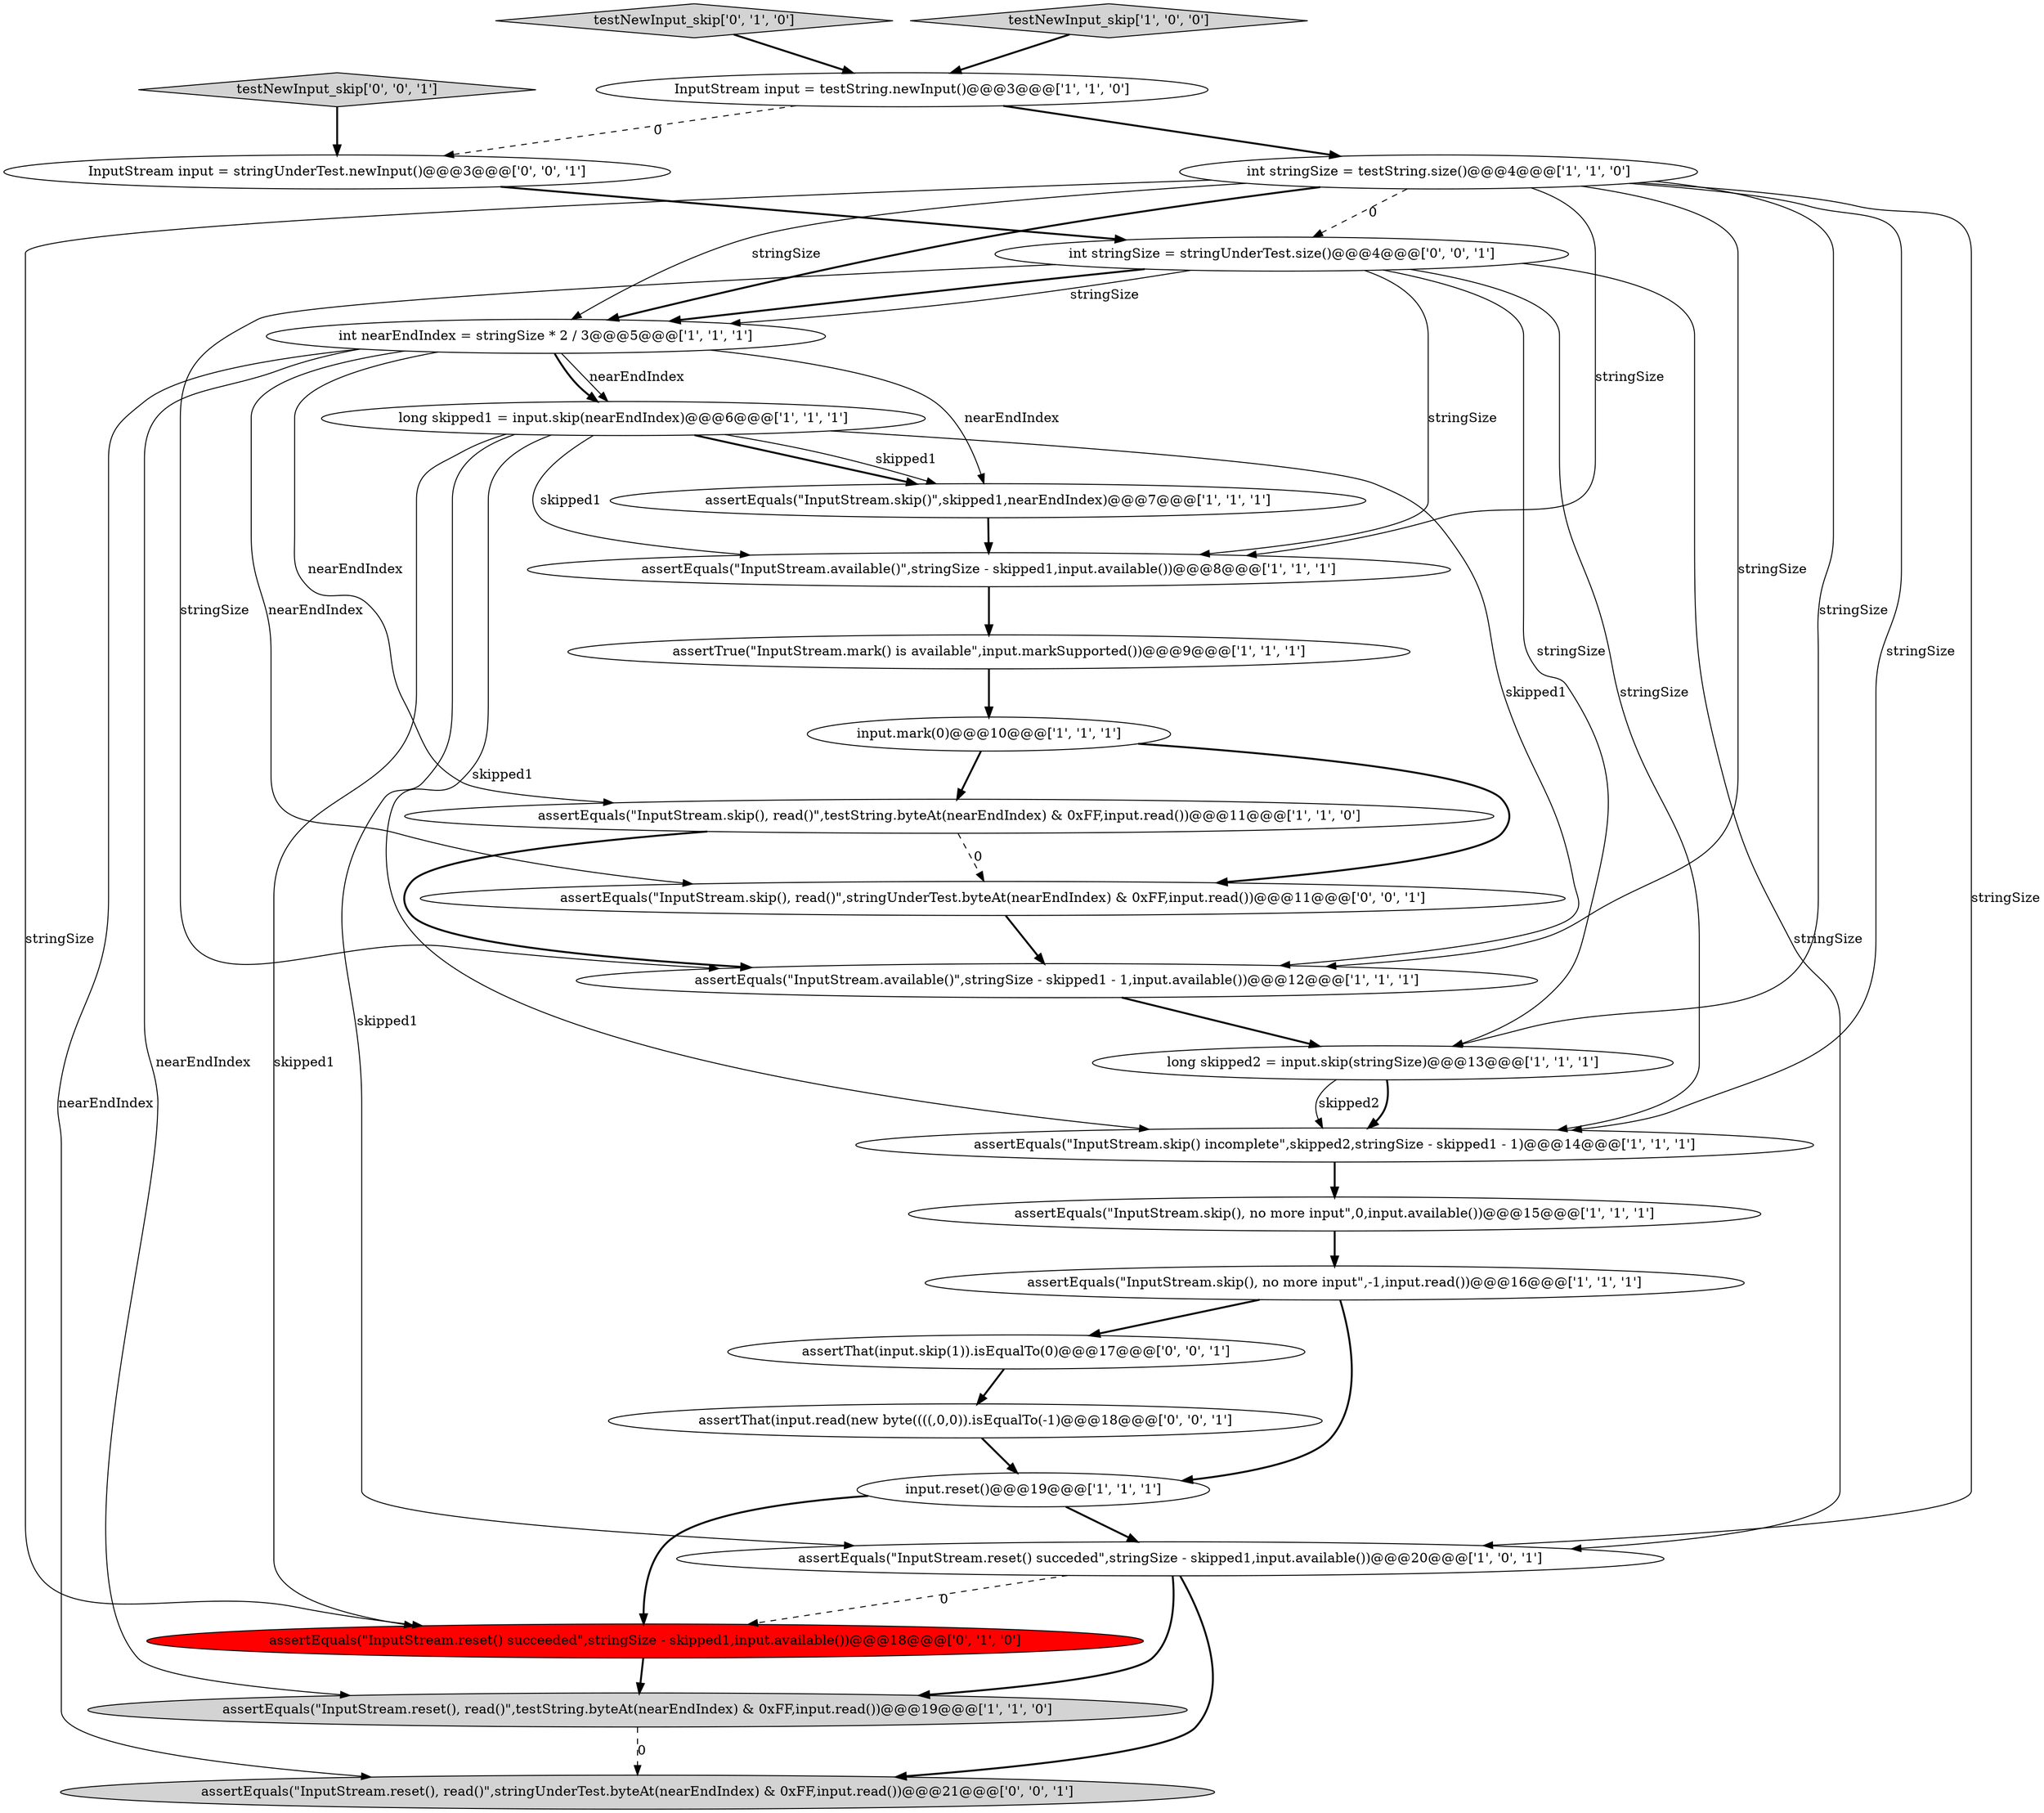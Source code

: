 digraph {
6 [style = filled, label = "assertEquals(\"InputStream.available()\",stringSize - skipped1 - 1,input.available())@@@12@@@['1', '1', '1']", fillcolor = white, shape = ellipse image = "AAA0AAABBB1BBB"];
13 [style = filled, label = "int nearEndIndex = stringSize * 2 / 3@@@5@@@['1', '1', '1']", fillcolor = white, shape = ellipse image = "AAA0AAABBB1BBB"];
9 [style = filled, label = "assertTrue(\"InputStream.mark() is available\",input.markSupported())@@@9@@@['1', '1', '1']", fillcolor = white, shape = ellipse image = "AAA0AAABBB1BBB"];
14 [style = filled, label = "InputStream input = testString.newInput()@@@3@@@['1', '1', '0']", fillcolor = white, shape = ellipse image = "AAA0AAABBB1BBB"];
11 [style = filled, label = "assertEquals(\"InputStream.reset(), read()\",testString.byteAt(nearEndIndex) & 0xFF,input.read())@@@19@@@['1', '1', '0']", fillcolor = lightgray, shape = ellipse image = "AAA0AAABBB1BBB"];
1 [style = filled, label = "long skipped2 = input.skip(stringSize)@@@13@@@['1', '1', '1']", fillcolor = white, shape = ellipse image = "AAA0AAABBB1BBB"];
4 [style = filled, label = "input.mark(0)@@@10@@@['1', '1', '1']", fillcolor = white, shape = ellipse image = "AAA0AAABBB1BBB"];
21 [style = filled, label = "assertThat(input.read(new byte((((,0,0)).isEqualTo(-1)@@@18@@@['0', '0', '1']", fillcolor = white, shape = ellipse image = "AAA0AAABBB3BBB"];
5 [style = filled, label = "assertEquals(\"InputStream.available()\",stringSize - skipped1,input.available())@@@8@@@['1', '1', '1']", fillcolor = white, shape = ellipse image = "AAA0AAABBB1BBB"];
22 [style = filled, label = "assertEquals(\"InputStream.reset(), read()\",stringUnderTest.byteAt(nearEndIndex) & 0xFF,input.read())@@@21@@@['0', '0', '1']", fillcolor = lightgray, shape = ellipse image = "AAA0AAABBB3BBB"];
18 [style = filled, label = "assertEquals(\"InputStream.reset() succeeded\",stringSize - skipped1,input.available())@@@18@@@['0', '1', '0']", fillcolor = red, shape = ellipse image = "AAA1AAABBB2BBB"];
8 [style = filled, label = "assertEquals(\"InputStream.skip(), no more input\",-1,input.read())@@@16@@@['1', '1', '1']", fillcolor = white, shape = ellipse image = "AAA0AAABBB1BBB"];
16 [style = filled, label = "assertEquals(\"InputStream.skip()\",skipped1,nearEndIndex)@@@7@@@['1', '1', '1']", fillcolor = white, shape = ellipse image = "AAA0AAABBB1BBB"];
25 [style = filled, label = "assertThat(input.skip(1)).isEqualTo(0)@@@17@@@['0', '0', '1']", fillcolor = white, shape = ellipse image = "AAA0AAABBB3BBB"];
12 [style = filled, label = "int stringSize = testString.size()@@@4@@@['1', '1', '0']", fillcolor = white, shape = ellipse image = "AAA0AAABBB1BBB"];
15 [style = filled, label = "long skipped1 = input.skip(nearEndIndex)@@@6@@@['1', '1', '1']", fillcolor = white, shape = ellipse image = "AAA0AAABBB1BBB"];
26 [style = filled, label = "int stringSize = stringUnderTest.size()@@@4@@@['0', '0', '1']", fillcolor = white, shape = ellipse image = "AAA0AAABBB3BBB"];
20 [style = filled, label = "assertEquals(\"InputStream.skip(), read()\",stringUnderTest.byteAt(nearEndIndex) & 0xFF,input.read())@@@11@@@['0', '0', '1']", fillcolor = white, shape = ellipse image = "AAA0AAABBB3BBB"];
3 [style = filled, label = "assertEquals(\"InputStream.skip() incomplete\",skipped2,stringSize - skipped1 - 1)@@@14@@@['1', '1', '1']", fillcolor = white, shape = ellipse image = "AAA0AAABBB1BBB"];
19 [style = filled, label = "testNewInput_skip['0', '1', '0']", fillcolor = lightgray, shape = diamond image = "AAA0AAABBB2BBB"];
17 [style = filled, label = "testNewInput_skip['1', '0', '0']", fillcolor = lightgray, shape = diamond image = "AAA0AAABBB1BBB"];
7 [style = filled, label = "assertEquals(\"InputStream.reset() succeded\",stringSize - skipped1,input.available())@@@20@@@['1', '0', '1']", fillcolor = white, shape = ellipse image = "AAA0AAABBB1BBB"];
0 [style = filled, label = "input.reset()@@@19@@@['1', '1', '1']", fillcolor = white, shape = ellipse image = "AAA0AAABBB1BBB"];
23 [style = filled, label = "testNewInput_skip['0', '0', '1']", fillcolor = lightgray, shape = diamond image = "AAA0AAABBB3BBB"];
2 [style = filled, label = "assertEquals(\"InputStream.skip(), no more input\",0,input.available())@@@15@@@['1', '1', '1']", fillcolor = white, shape = ellipse image = "AAA0AAABBB1BBB"];
10 [style = filled, label = "assertEquals(\"InputStream.skip(), read()\",testString.byteAt(nearEndIndex) & 0xFF,input.read())@@@11@@@['1', '1', '0']", fillcolor = white, shape = ellipse image = "AAA0AAABBB1BBB"];
24 [style = filled, label = "InputStream input = stringUnderTest.newInput()@@@3@@@['0', '0', '1']", fillcolor = white, shape = ellipse image = "AAA0AAABBB3BBB"];
12->1 [style = solid, label="stringSize"];
4->10 [style = bold, label=""];
14->24 [style = dashed, label="0"];
13->20 [style = solid, label="nearEndIndex"];
26->7 [style = solid, label="stringSize"];
7->11 [style = bold, label=""];
26->5 [style = solid, label="stringSize"];
15->7 [style = solid, label="skipped1"];
7->18 [style = dashed, label="0"];
5->9 [style = bold, label=""];
21->0 [style = bold, label=""];
9->4 [style = bold, label=""];
18->11 [style = bold, label=""];
13->10 [style = solid, label="nearEndIndex"];
1->3 [style = bold, label=""];
11->22 [style = dashed, label="0"];
13->22 [style = solid, label="nearEndIndex"];
20->6 [style = bold, label=""];
13->16 [style = solid, label="nearEndIndex"];
15->16 [style = bold, label=""];
15->3 [style = solid, label="skipped1"];
10->6 [style = bold, label=""];
26->13 [style = solid, label="stringSize"];
26->13 [style = bold, label=""];
0->7 [style = bold, label=""];
15->16 [style = solid, label="skipped1"];
8->0 [style = bold, label=""];
12->26 [style = dashed, label="0"];
12->6 [style = solid, label="stringSize"];
12->13 [style = bold, label=""];
6->1 [style = bold, label=""];
24->26 [style = bold, label=""];
7->22 [style = bold, label=""];
23->24 [style = bold, label=""];
26->3 [style = solid, label="stringSize"];
13->11 [style = solid, label="nearEndIndex"];
19->14 [style = bold, label=""];
3->2 [style = bold, label=""];
12->13 [style = solid, label="stringSize"];
17->14 [style = bold, label=""];
13->15 [style = solid, label="nearEndIndex"];
15->18 [style = solid, label="skipped1"];
14->12 [style = bold, label=""];
4->20 [style = bold, label=""];
12->5 [style = solid, label="stringSize"];
12->7 [style = solid, label="stringSize"];
16->5 [style = bold, label=""];
15->6 [style = solid, label="skipped1"];
0->18 [style = bold, label=""];
10->20 [style = dashed, label="0"];
26->1 [style = solid, label="stringSize"];
13->15 [style = bold, label=""];
15->5 [style = solid, label="skipped1"];
8->25 [style = bold, label=""];
12->3 [style = solid, label="stringSize"];
1->3 [style = solid, label="skipped2"];
25->21 [style = bold, label=""];
2->8 [style = bold, label=""];
12->18 [style = solid, label="stringSize"];
26->6 [style = solid, label="stringSize"];
}
